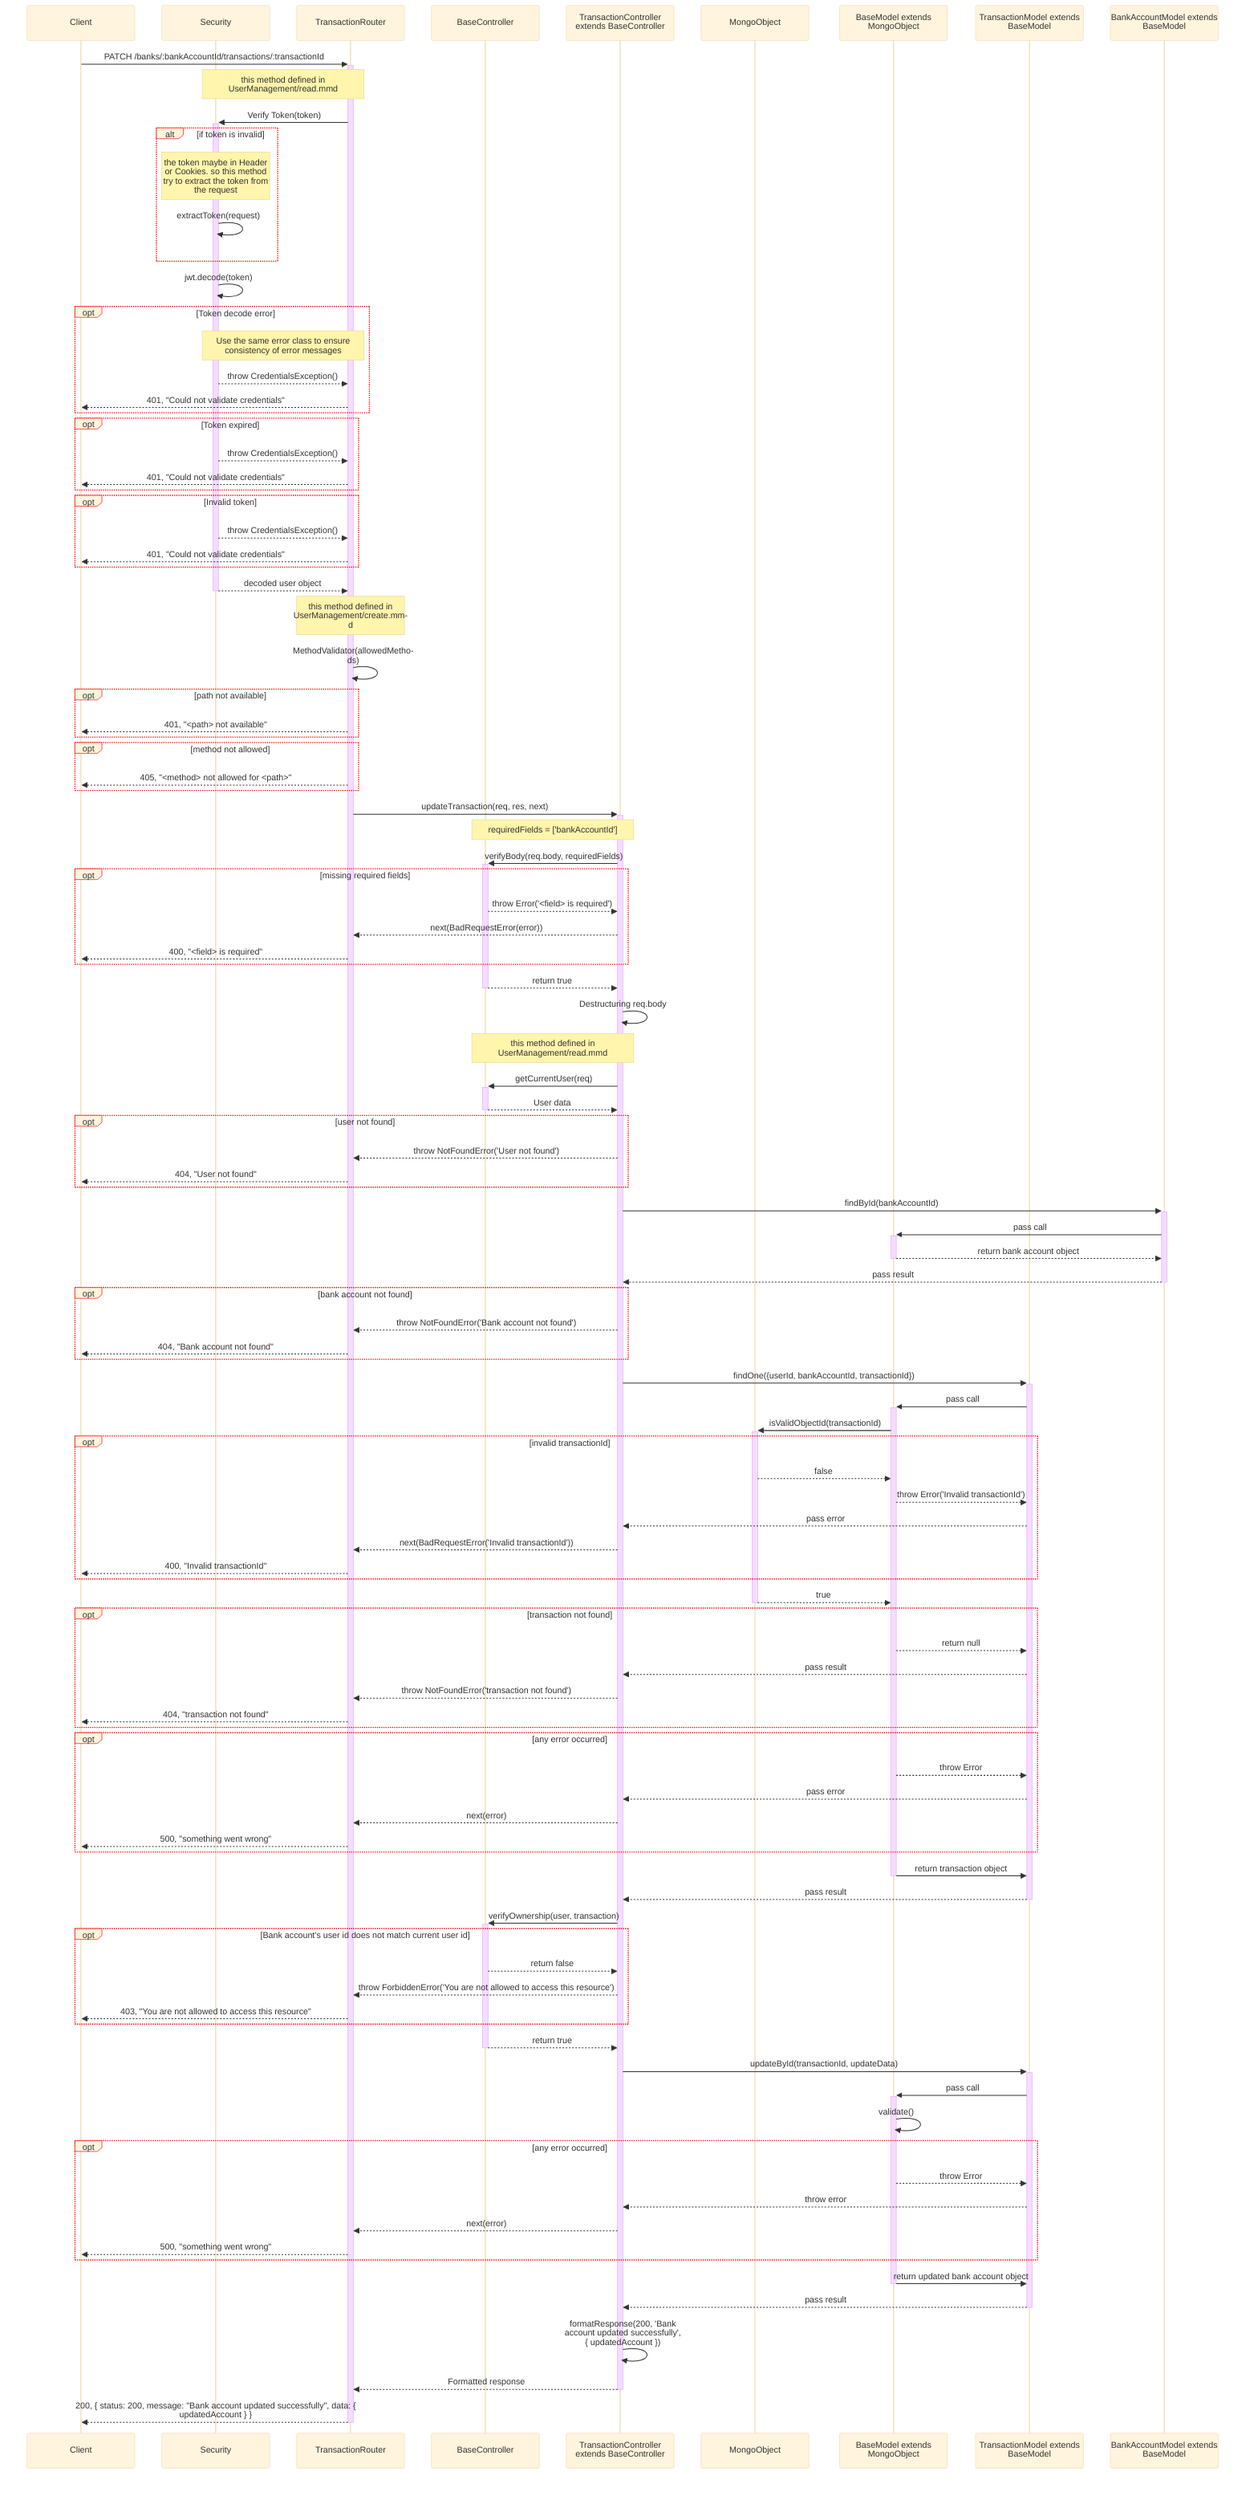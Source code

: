 %%{
    init: {
        "theme":"base",
        "themeVariables": {
            'labelBoxBorderColor': '#ff0000'
        },
        "sequence": { 
            "wrap": true, 
            "width": 200 
        } 
    }
}%%
sequenceDiagram
    participant Client
    participant Sec as Security
    participant Router as TransactionRouter
    participant BaseCont as BaseController
    participant Cont as TransactionController extends BaseController
    participant Mongo as MongoObject
    participant BaseModel as BaseModel extends MongoObject
    participant Model as TransactionModel extends BaseModel
    participant BankModel as BankAccountModel extends BaseModel

    Client->>+Router: PATCH /banks/:bankAccountId/transactions/:transactionId
    Note over Sec, Router: this method defined in UserManagement/read.mmd
    Router->>+Sec: Verify Token(token)
    alt if token is invalid
    Note over Sec: the token maybe in Header or Cookies. so this method try to extract the token from the request
        Sec->>Sec: extractToken(request)
    end
    Sec->>Sec: jwt.decode(token)
    opt Token decode error
        Note over Sec, Router: Use the same error class to ensure consistency of error messages 
        Sec-->>Router: throw CredentialsException()
        Router-->>Client: 401, "Could not validate credentials"
    end
    opt Token expired
        Sec-->>Router: throw CredentialsException()
        Router-->>Client: 401, "Could not validate credentials"
    end
    opt Invalid token
        Sec-->>Router: throw CredentialsException()
        Router-->>Client: 401, "Could not validate credentials"
    end
    Sec-->>-Router: decoded user object
    Note over Router : this method defined in UserManagement/create.mmd
    Router->>Router: MethodValidator(allowedMethods)
    opt path not available
        Router-->>Client: 401, "<path> not available"
    end
    opt method not allowed
        Router-->>Client: 405, "<method> not allowed for <path>"
    end
    Router->>+Cont: updateTransaction(req, res, next)
    Note over Cont, BaseCont: requiredFields = ['bankAccountId']
    Cont->>+BaseCont: verifyBody(req.body, requiredFields)
    opt missing required fields
        BaseCont-->>Cont: throw Error('<field> is required')
        Cont-->>Router: next(BadRequestError(error))
        Router-->>Client: 400, "<field> is required"
    end
    BaseCont-->>-Cont: return true
    Cont->>Cont: Destructuring req.body
    Note over Cont, BaseCont: this method defined in UserManagement/read.mmd
    Cont->>+BaseCont: getCurrentUser(req)
    BaseCont-->>-Cont: User data
    opt user not found
        Cont-->>Router: throw NotFoundError('User not found')
        Router-->>Client: 404, "User not found"
    end
    Cont->>+BankModel: findById(bankAccountId)
    BankModel->>+BaseModel: pass call
    BaseModel-->>-BankModel: return bank account object
    BankModel-->>-Cont: pass result
    opt bank account not found
        Cont-->>Router: throw NotFoundError('Bank account not found')
        Router-->>Client: 404, "Bank account not found"
    end
    Cont->>+Model: findOne({userId, bankAccountId, transactionId})
    Model->>+BaseModel: pass call
    BaseModel->>+Mongo: isValidObjectId(transactionId)
    opt invalid transactionId 
        Mongo-->>BaseModel: false
        BaseModel-->>Model: throw Error('Invalid transactionId')
        Model-->>Cont: pass error
        Cont-->>Router: next(BadRequestError('Invalid transactionId'))
        Router-->>Client: 400, "Invalid transactionId"
    end
    Mongo-->>-BaseModel: true
    opt transaction not found
        BaseModel-->>Model: return null
        Model-->>Cont: pass result
        Cont-->>Router: throw NotFoundError('transaction not found')
        Router-->>Client: 404, "transaction not found"
    end
    opt any error occurred
        BaseModel-->>Model: throw Error
        Model-->>Cont: pass error
        Cont-->>Router: next(error)
        Router-->>Client: 500, "something went wrong"
    end
    BaseModel->>-Model: return transaction object
    Model-->>-Cont: pass result
    Cont->>+BaseCont: verifyOwnership(user, transaction)
    opt Bank account's user id does not match current user id
        BaseCont-->>Cont: return false
        Cont-->>Router: throw ForbiddenError('You are not allowed to access this resource')
        Router-->>Client: 403, "You are not allowed to access this resource"
    end
    BaseCont-->>-Cont: return true
    Cont->>+Model: updateById(transactionId, updateData)
    Model->>+BaseModel: pass call
    BaseModel->>BaseModel: validate()
    opt any error occurred
        BaseModel-->>Model: throw Error
        Model-->>Cont: throw error
        Cont-->>Router: next(error)
        Router-->>Client: 500, "something went wrong"
    end
    BaseModel->>-Model: return updated bank account object
    Model-->>-Cont: pass result
    Cont->>Cont: formatResponse(200, 'Bank account updated successfully', { updatedAccount })
    Cont-->>-Router: Formatted response
    Router-->>-Client: 200, { status: 200, message: "Bank account updated successfully", data: { updatedAccount } }